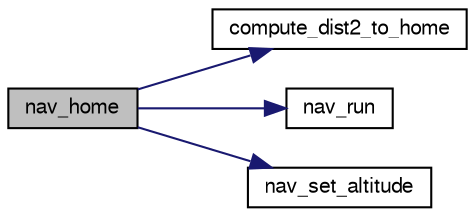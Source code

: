 digraph "nav_home"
{
  edge [fontname="FreeSans",fontsize="10",labelfontname="FreeSans",labelfontsize="10"];
  node [fontname="FreeSans",fontsize="10",shape=record];
  rankdir="LR";
  Node1 [label="nav_home",height=0.2,width=0.4,color="black", fillcolor="grey75", style="filled", fontcolor="black"];
  Node1 -> Node2 [color="midnightblue",fontsize="10",style="solid",fontname="FreeSans"];
  Node2 [label="compute_dist2_to_home",height=0.2,width=0.4,color="black", fillcolor="white", style="filled",URL="$rotorcraft_2navigation_8c.html#a4603515f41786b54ea9383a65a9f249e",tooltip="Computes squared distance to the HOME waypoint potentially sets too_far_from_home. "];
  Node1 -> Node3 [color="midnightblue",fontsize="10",style="solid",fontname="FreeSans"];
  Node3 [label="nav_run",height=0.2,width=0.4,color="black", fillcolor="white", style="filled",URL="$rotorcraft_2navigation_8c.html#a4722a6d624ce0bb547c43724e2bb9f71"];
  Node1 -> Node4 [color="midnightblue",fontsize="10",style="solid",fontname="FreeSans"];
  Node4 [label="nav_set_altitude",height=0.2,width=0.4,color="black", fillcolor="white", style="filled",URL="$nav_8c.html#afe6d4a5dd1de94f57126d27a6baac58f"];
}
